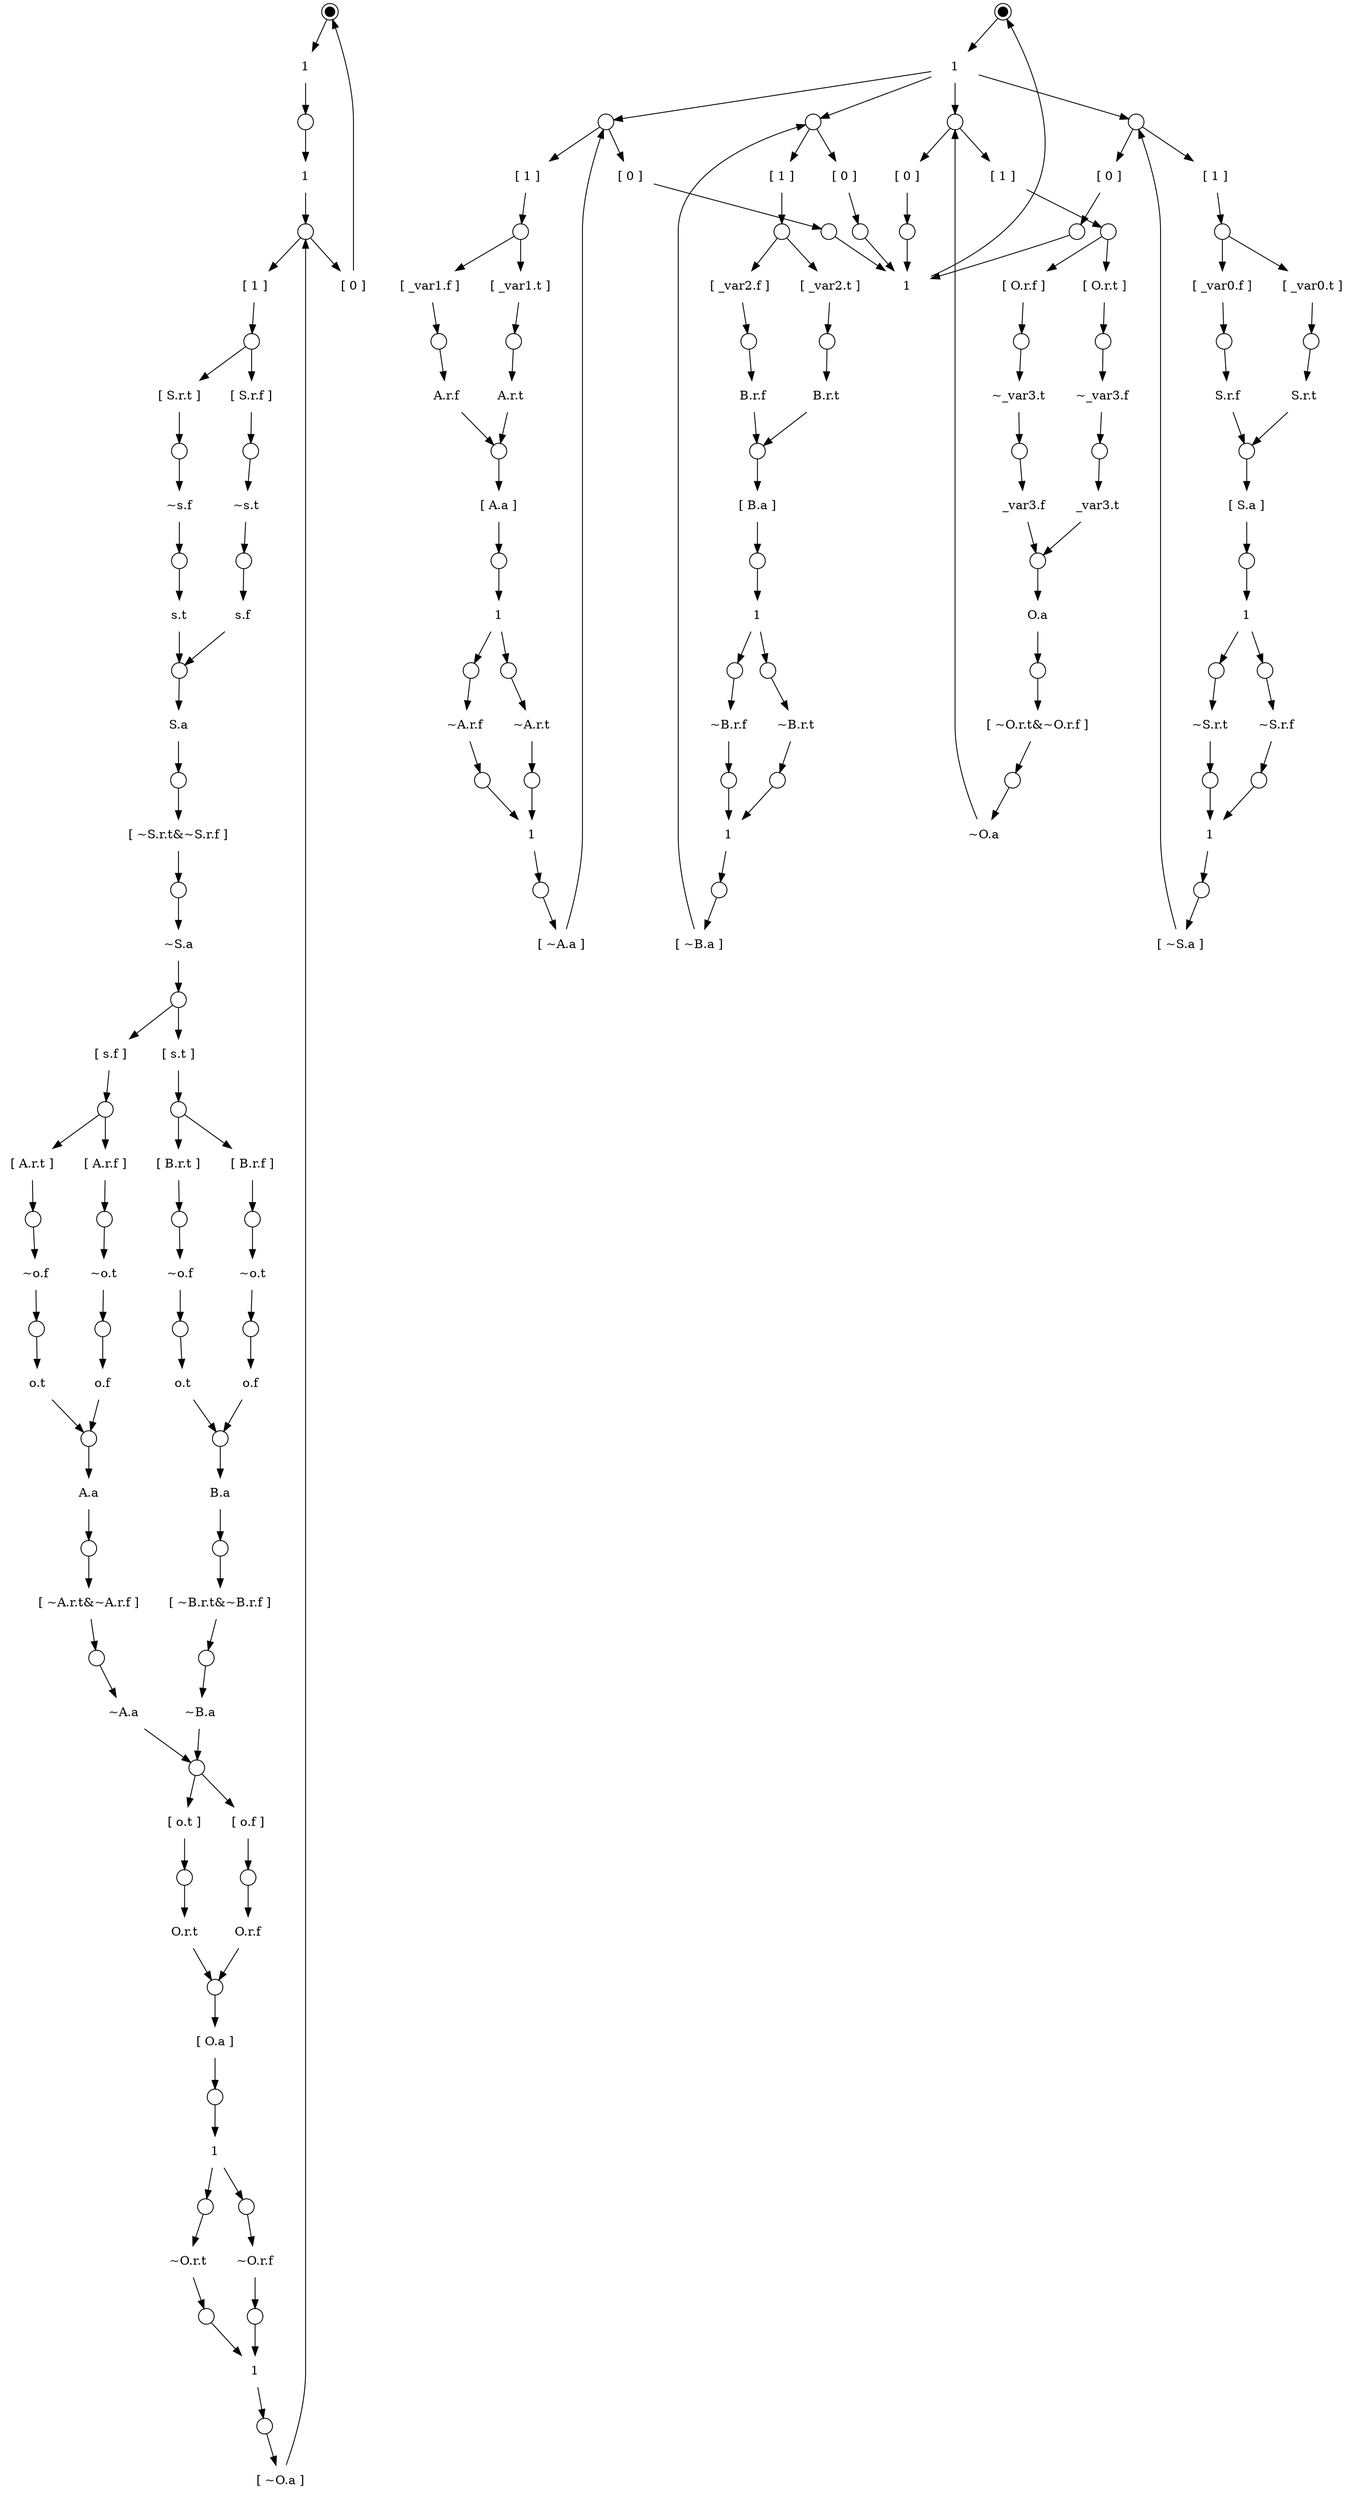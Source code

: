 digraph model
{
	subgraph cmerge1b2
	{
		graph["label"="" "variables"="A.r.t,A.r.f,A.a,B.r.t,B.r.f,B.a,S.r.t,S.r.f,S.a,O.r.t,O.r.f,O.a,s.t,s.f,o.t,o.f" "type"="local" "elaborate"="true" "reset"="~A.r.t&~A.r.f&~A.a&~B.r.t&~B.r.f&~B.a&~S.r.t&~S.r.f&~S.a&~O.r.t&~O.r.f&~O.a&~s.t&~s.f&~o.t&~o.f"];
		S0["shape"="circle" "width"="0.15" "peripheries"="2" "style"="filled" "fillcolor"="#000000" "label"=""];
		T0["shape"="plaintext" "label"="1"];
		S0->T0;
		S1["shape"="circle" "width"="0.25" "label"=""];
		T0->S1;
		T1["shape"="plaintext" "label"="1"];
		S1->T1;
		S2["shape"="circle" "width"="0.25" "label"=""];
		T1->S2;
		T2["shape"="plaintext" "label"="[ 1 ]"];
		S2->T2;
		S3["shape"="circle" "width"="0.25" "label"=""];
		T2->S3;
		T3["shape"="plaintext" "label"="[ S.r.t ]"];
		S3->T3;
		S4["shape"="circle" "width"="0.25" "label"=""];
		T3->S4;
		T4["shape"="plaintext" "label"="~s.f"];
		S4->T4;
		S5["shape"="circle" "width"="0.25" "label"=""];
		T4->S5;
		T5["shape"="plaintext" "label"="s.t"];
		S5->T5;
		T6["shape"="plaintext" "label"="[ S.r.f ]"];
		S3->T6;
		S6["shape"="circle" "width"="0.25" "label"=""];
		T6->S6;
		T7["shape"="plaintext" "label"="~s.t"];
		S6->T7;
		S7["shape"="circle" "width"="0.25" "label"=""];
		T7->S7;
		T8["shape"="plaintext" "label"="s.f"];
		S7->T8;
		S8["shape"="circle" "width"="0.25" "label"=""];
		T5->S8;
		T8->S8;
		T9["shape"="plaintext" "label"="S.a"];
		S8->T9;
		S9["shape"="circle" "width"="0.25" "label"=""];
		T9->S9;
		T10["shape"="plaintext" "label"="[ ~S.r.t&~S.r.f ]"];
		S9->T10;
		S10["shape"="circle" "width"="0.25" "label"=""];
		T10->S10;
		T11["shape"="plaintext" "label"="~S.a"];
		S10->T11;
		S11["shape"="circle" "width"="0.25" "label"=""];
		T11->S11;
		T12["shape"="plaintext" "label"="[ s.f ]"];
		S11->T12;
		S12["shape"="circle" "width"="0.25" "label"=""];
		T12->S12;
		T13["shape"="plaintext" "label"="[ A.r.t ]"];
		S12->T13;
		S13["shape"="circle" "width"="0.25" "label"=""];
		T13->S13;
		T14["shape"="plaintext" "label"="~o.f"];
		S13->T14;
		S14["shape"="circle" "width"="0.25" "label"=""];
		T14->S14;
		T15["shape"="plaintext" "label"="o.t"];
		S14->T15;
		T16["shape"="plaintext" "label"="[ A.r.f ]"];
		S12->T16;
		S15["shape"="circle" "width"="0.25" "label"=""];
		T16->S15;
		T17["shape"="plaintext" "label"="~o.t"];
		S15->T17;
		S16["shape"="circle" "width"="0.25" "label"=""];
		T17->S16;
		T18["shape"="plaintext" "label"="o.f"];
		S16->T18;
		S17["shape"="circle" "width"="0.25" "label"=""];
		T15->S17;
		T18->S17;
		T19["shape"="plaintext" "label"="A.a"];
		S17->T19;
		S18["shape"="circle" "width"="0.25" "label"=""];
		T19->S18;
		T20["shape"="plaintext" "label"="[ ~A.r.t&~A.r.f ]"];
		S18->T20;
		S19["shape"="circle" "width"="0.25" "label"=""];
		T20->S19;
		T21["shape"="plaintext" "label"="~A.a"];
		S19->T21;
		T22["shape"="plaintext" "label"="[ s.t ]"];
		S11->T22;
		S20["shape"="circle" "width"="0.25" "label"=""];
		T22->S20;
		T23["shape"="plaintext" "label"="[ B.r.t ]"];
		S20->T23;
		S21["shape"="circle" "width"="0.25" "label"=""];
		T23->S21;
		T24["shape"="plaintext" "label"="~o.f"];
		S21->T24;
		S22["shape"="circle" "width"="0.25" "label"=""];
		T24->S22;
		T25["shape"="plaintext" "label"="o.t"];
		S22->T25;
		T26["shape"="plaintext" "label"="[ B.r.f ]"];
		S20->T26;
		S23["shape"="circle" "width"="0.25" "label"=""];
		T26->S23;
		T27["shape"="plaintext" "label"="~o.t"];
		S23->T27;
		S24["shape"="circle" "width"="0.25" "label"=""];
		T27->S24;
		T28["shape"="plaintext" "label"="o.f"];
		S24->T28;
		S25["shape"="circle" "width"="0.25" "label"=""];
		T25->S25;
		T28->S25;
		T29["shape"="plaintext" "label"="B.a"];
		S25->T29;
		S26["shape"="circle" "width"="0.25" "label"=""];
		T29->S26;
		T30["shape"="plaintext" "label"="[ ~B.r.t&~B.r.f ]"];
		S26->T30;
		S27["shape"="circle" "width"="0.25" "label"=""];
		T30->S27;
		T31["shape"="plaintext" "label"="~B.a"];
		S27->T31;
		S28["shape"="circle" "width"="0.25" "label"=""];
		T21->S28;
		T31->S28;
		T32["shape"="plaintext" "label"="[ o.t ]"];
		S28->T32;
		S29["shape"="circle" "width"="0.25" "label"=""];
		T32->S29;
		T33["shape"="plaintext" "label"="O.r.t"];
		S29->T33;
		T34["shape"="plaintext" "label"="[ o.f ]"];
		S28->T34;
		S30["shape"="circle" "width"="0.25" "label"=""];
		T34->S30;
		T35["shape"="plaintext" "label"="O.r.f"];
		S30->T35;
		S31["shape"="circle" "width"="0.25" "label"=""];
		T33->S31;
		T35->S31;
		T36["shape"="plaintext" "label"="[ O.a ]"];
		S31->T36;
		S32["shape"="circle" "width"="0.25" "label"=""];
		T36->S32;
		T37["shape"="plaintext" "label"="1"];
		S32->T37;
		S33["shape"="circle" "width"="0.25" "label"=""];
		T37->S33;
		T38["shape"="plaintext" "label"="~O.r.t"];
		S33->T38;
		S34["shape"="circle" "width"="0.25" "label"=""];
		T38->S34;
		S35["shape"="circle" "width"="0.25" "label"=""];
		T37->S35;
		T39["shape"="plaintext" "label"="~O.r.f"];
		S35->T39;
		S36["shape"="circle" "width"="0.25" "label"=""];
		T39->S36;
		T40["shape"="plaintext" "label"="1"];
		S34->T40;
		S36->T40;
		S37["shape"="circle" "width"="0.25" "label"=""];
		T40->S37;
		T41["shape"="plaintext" "label"="[ ~O.a ]"];
		S37->T41;
		T41->S2;
		T42["shape"="plaintext" "label"="[ 0 ]"];
		S2->T42;
		T42->S0;
	}
	subgraph environment
	{
		graph["label"="" "variables"="A.r.t,A.r.f,A.a,B.r.t,B.r.f,B.a,S.r.t,S.r.f,S.a,O.r.t,O.r.f,O.a,_var0.t,_var0.f,_var1.t,_var1.f,_var2.t,_var2.f,_var3.t,_var3.f" "type"="remote" "elaborate"="false" "reset"="~A.r.t&~A.r.f&~A.a&~B.r.t&~B.r.f&~B.a&~S.r.t&~S.r.f&~S.a&~O.r.t&~O.r.f&~O.a&~_var0.t&~_var0.f&~_var1.t&~_var1.f&~_var2.t&~_var2.f&~_var3.t&~_var3.f"];
		S38["shape"="circle" "width"="0.15" "peripheries"="2" "style"="filled" "fillcolor"="#000000" "label"=""];
		T43["shape"="plaintext" "label"="1"];
		S38->T43;
		S39["shape"="circle" "width"="0.25" "label"=""];
		T43->S39;
		T44["shape"="plaintext" "label"="[ 1 ]"];
		S39->T44;
		S40["shape"="circle" "width"="0.25" "label"=""];
		T44->S40;
		T45["shape"="plaintext" "label"="[ _var0.t ]"];
		S40->T45;
		S41["shape"="circle" "width"="0.25" "label"=""];
		T45->S41;
		T46["shape"="plaintext" "label"="S.r.t"];
		S41->T46;
		T47["shape"="plaintext" "label"="[ _var0.f ]"];
		S40->T47;
		S42["shape"="circle" "width"="0.25" "label"=""];
		T47->S42;
		T48["shape"="plaintext" "label"="S.r.f"];
		S42->T48;
		S43["shape"="circle" "width"="0.25" "label"=""];
		T46->S43;
		T48->S43;
		T49["shape"="plaintext" "label"="[ S.a ]"];
		S43->T49;
		S44["shape"="circle" "width"="0.25" "label"=""];
		T49->S44;
		T50["shape"="plaintext" "label"="1"];
		S44->T50;
		S45["shape"="circle" "width"="0.25" "label"=""];
		T50->S45;
		T51["shape"="plaintext" "label"="~S.r.t"];
		S45->T51;
		S46["shape"="circle" "width"="0.25" "label"=""];
		T51->S46;
		S47["shape"="circle" "width"="0.25" "label"=""];
		T50->S47;
		T52["shape"="plaintext" "label"="~S.r.f"];
		S47->T52;
		S48["shape"="circle" "width"="0.25" "label"=""];
		T52->S48;
		T53["shape"="plaintext" "label"="1"];
		S46->T53;
		S48->T53;
		S49["shape"="circle" "width"="0.25" "label"=""];
		T53->S49;
		T54["shape"="plaintext" "label"="[ ~S.a ]"];
		S49->T54;
		T54->S39;
		T55["shape"="plaintext" "label"="[ 0 ]"];
		S39->T55;
		S50["shape"="circle" "width"="0.25" "label"=""];
		T55->S50;
		S51["shape"="circle" "width"="0.25" "label"=""];
		T43->S51;
		T56["shape"="plaintext" "label"="[ 1 ]"];
		S51->T56;
		S52["shape"="circle" "width"="0.25" "label"=""];
		T56->S52;
		T57["shape"="plaintext" "label"="[ _var1.t ]"];
		S52->T57;
		S53["shape"="circle" "width"="0.25" "label"=""];
		T57->S53;
		T58["shape"="plaintext" "label"="A.r.t"];
		S53->T58;
		T59["shape"="plaintext" "label"="[ _var1.f ]"];
		S52->T59;
		S54["shape"="circle" "width"="0.25" "label"=""];
		T59->S54;
		T60["shape"="plaintext" "label"="A.r.f"];
		S54->T60;
		S55["shape"="circle" "width"="0.25" "label"=""];
		T58->S55;
		T60->S55;
		T61["shape"="plaintext" "label"="[ A.a ]"];
		S55->T61;
		S56["shape"="circle" "width"="0.25" "label"=""];
		T61->S56;
		T62["shape"="plaintext" "label"="1"];
		S56->T62;
		S57["shape"="circle" "width"="0.25" "label"=""];
		T62->S57;
		T63["shape"="plaintext" "label"="~A.r.t"];
		S57->T63;
		S58["shape"="circle" "width"="0.25" "label"=""];
		T63->S58;
		S59["shape"="circle" "width"="0.25" "label"=""];
		T62->S59;
		T64["shape"="plaintext" "label"="~A.r.f"];
		S59->T64;
		S60["shape"="circle" "width"="0.25" "label"=""];
		T64->S60;
		T65["shape"="plaintext" "label"="1"];
		S58->T65;
		S60->T65;
		S61["shape"="circle" "width"="0.25" "label"=""];
		T65->S61;
		T66["shape"="plaintext" "label"="[ ~A.a ]"];
		S61->T66;
		T66->S51;
		T67["shape"="plaintext" "label"="[ 0 ]"];
		S51->T67;
		S62["shape"="circle" "width"="0.25" "label"=""];
		T67->S62;
		S63["shape"="circle" "width"="0.25" "label"=""];
		T43->S63;
		T68["shape"="plaintext" "label"="[ 1 ]"];
		S63->T68;
		S64["shape"="circle" "width"="0.25" "label"=""];
		T68->S64;
		T69["shape"="plaintext" "label"="[ _var2.t ]"];
		S64->T69;
		S65["shape"="circle" "width"="0.25" "label"=""];
		T69->S65;
		T70["shape"="plaintext" "label"="B.r.t"];
		S65->T70;
		T71["shape"="plaintext" "label"="[ _var2.f ]"];
		S64->T71;
		S66["shape"="circle" "width"="0.25" "label"=""];
		T71->S66;
		T72["shape"="plaintext" "label"="B.r.f"];
		S66->T72;
		S67["shape"="circle" "width"="0.25" "label"=""];
		T70->S67;
		T72->S67;
		T73["shape"="plaintext" "label"="[ B.a ]"];
		S67->T73;
		S68["shape"="circle" "width"="0.25" "label"=""];
		T73->S68;
		T74["shape"="plaintext" "label"="1"];
		S68->T74;
		S69["shape"="circle" "width"="0.25" "label"=""];
		T74->S69;
		T75["shape"="plaintext" "label"="~B.r.t"];
		S69->T75;
		S70["shape"="circle" "width"="0.25" "label"=""];
		T75->S70;
		S71["shape"="circle" "width"="0.25" "label"=""];
		T74->S71;
		T76["shape"="plaintext" "label"="~B.r.f"];
		S71->T76;
		S72["shape"="circle" "width"="0.25" "label"=""];
		T76->S72;
		T77["shape"="plaintext" "label"="1"];
		S70->T77;
		S72->T77;
		S73["shape"="circle" "width"="0.25" "label"=""];
		T77->S73;
		T78["shape"="plaintext" "label"="[ ~B.a ]"];
		S73->T78;
		T78->S63;
		T79["shape"="plaintext" "label"="[ 0 ]"];
		S63->T79;
		S74["shape"="circle" "width"="0.25" "label"=""];
		T79->S74;
		S75["shape"="circle" "width"="0.25" "label"=""];
		T43->S75;
		T80["shape"="plaintext" "label"="[ 1 ]"];
		S75->T80;
		S76["shape"="circle" "width"="0.25" "label"=""];
		T80->S76;
		T81["shape"="plaintext" "label"="[ O.r.t ]"];
		S76->T81;
		S77["shape"="circle" "width"="0.25" "label"=""];
		T81->S77;
		T82["shape"="plaintext" "label"="~_var3.f"];
		S77->T82;
		S78["shape"="circle" "width"="0.25" "label"=""];
		T82->S78;
		T83["shape"="plaintext" "label"="_var3.t"];
		S78->T83;
		T84["shape"="plaintext" "label"="[ O.r.f ]"];
		S76->T84;
		S79["shape"="circle" "width"="0.25" "label"=""];
		T84->S79;
		T85["shape"="plaintext" "label"="~_var3.t"];
		S79->T85;
		S80["shape"="circle" "width"="0.25" "label"=""];
		T85->S80;
		T86["shape"="plaintext" "label"="_var3.f"];
		S80->T86;
		S81["shape"="circle" "width"="0.25" "label"=""];
		T83->S81;
		T86->S81;
		T87["shape"="plaintext" "label"="O.a"];
		S81->T87;
		S82["shape"="circle" "width"="0.25" "label"=""];
		T87->S82;
		T88["shape"="plaintext" "label"="[ ~O.r.t&~O.r.f ]"];
		S82->T88;
		S83["shape"="circle" "width"="0.25" "label"=""];
		T88->S83;
		T89["shape"="plaintext" "label"="~O.a"];
		S83->T89;
		T89->S75;
		T90["shape"="plaintext" "label"="[ 0 ]"];
		S75->T90;
		S84["shape"="circle" "width"="0.25" "label"=""];
		T90->S84;
		T91["shape"="plaintext" "label"="1"];
		S50->T91;
		S62->T91;
		S74->T91;
		S84->T91;
		T91->S38;
	}
}
